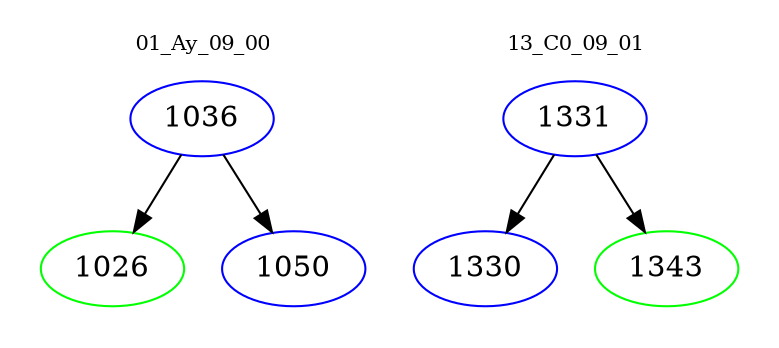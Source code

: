 digraph{
subgraph cluster_0 {
color = white
label = "01_Ay_09_00";
fontsize=10;
T0_1036 [label="1036", color="blue"]
T0_1036 -> T0_1026 [color="black"]
T0_1026 [label="1026", color="green"]
T0_1036 -> T0_1050 [color="black"]
T0_1050 [label="1050", color="blue"]
}
subgraph cluster_1 {
color = white
label = "13_C0_09_01";
fontsize=10;
T1_1331 [label="1331", color="blue"]
T1_1331 -> T1_1330 [color="black"]
T1_1330 [label="1330", color="blue"]
T1_1331 -> T1_1343 [color="black"]
T1_1343 [label="1343", color="green"]
}
}
